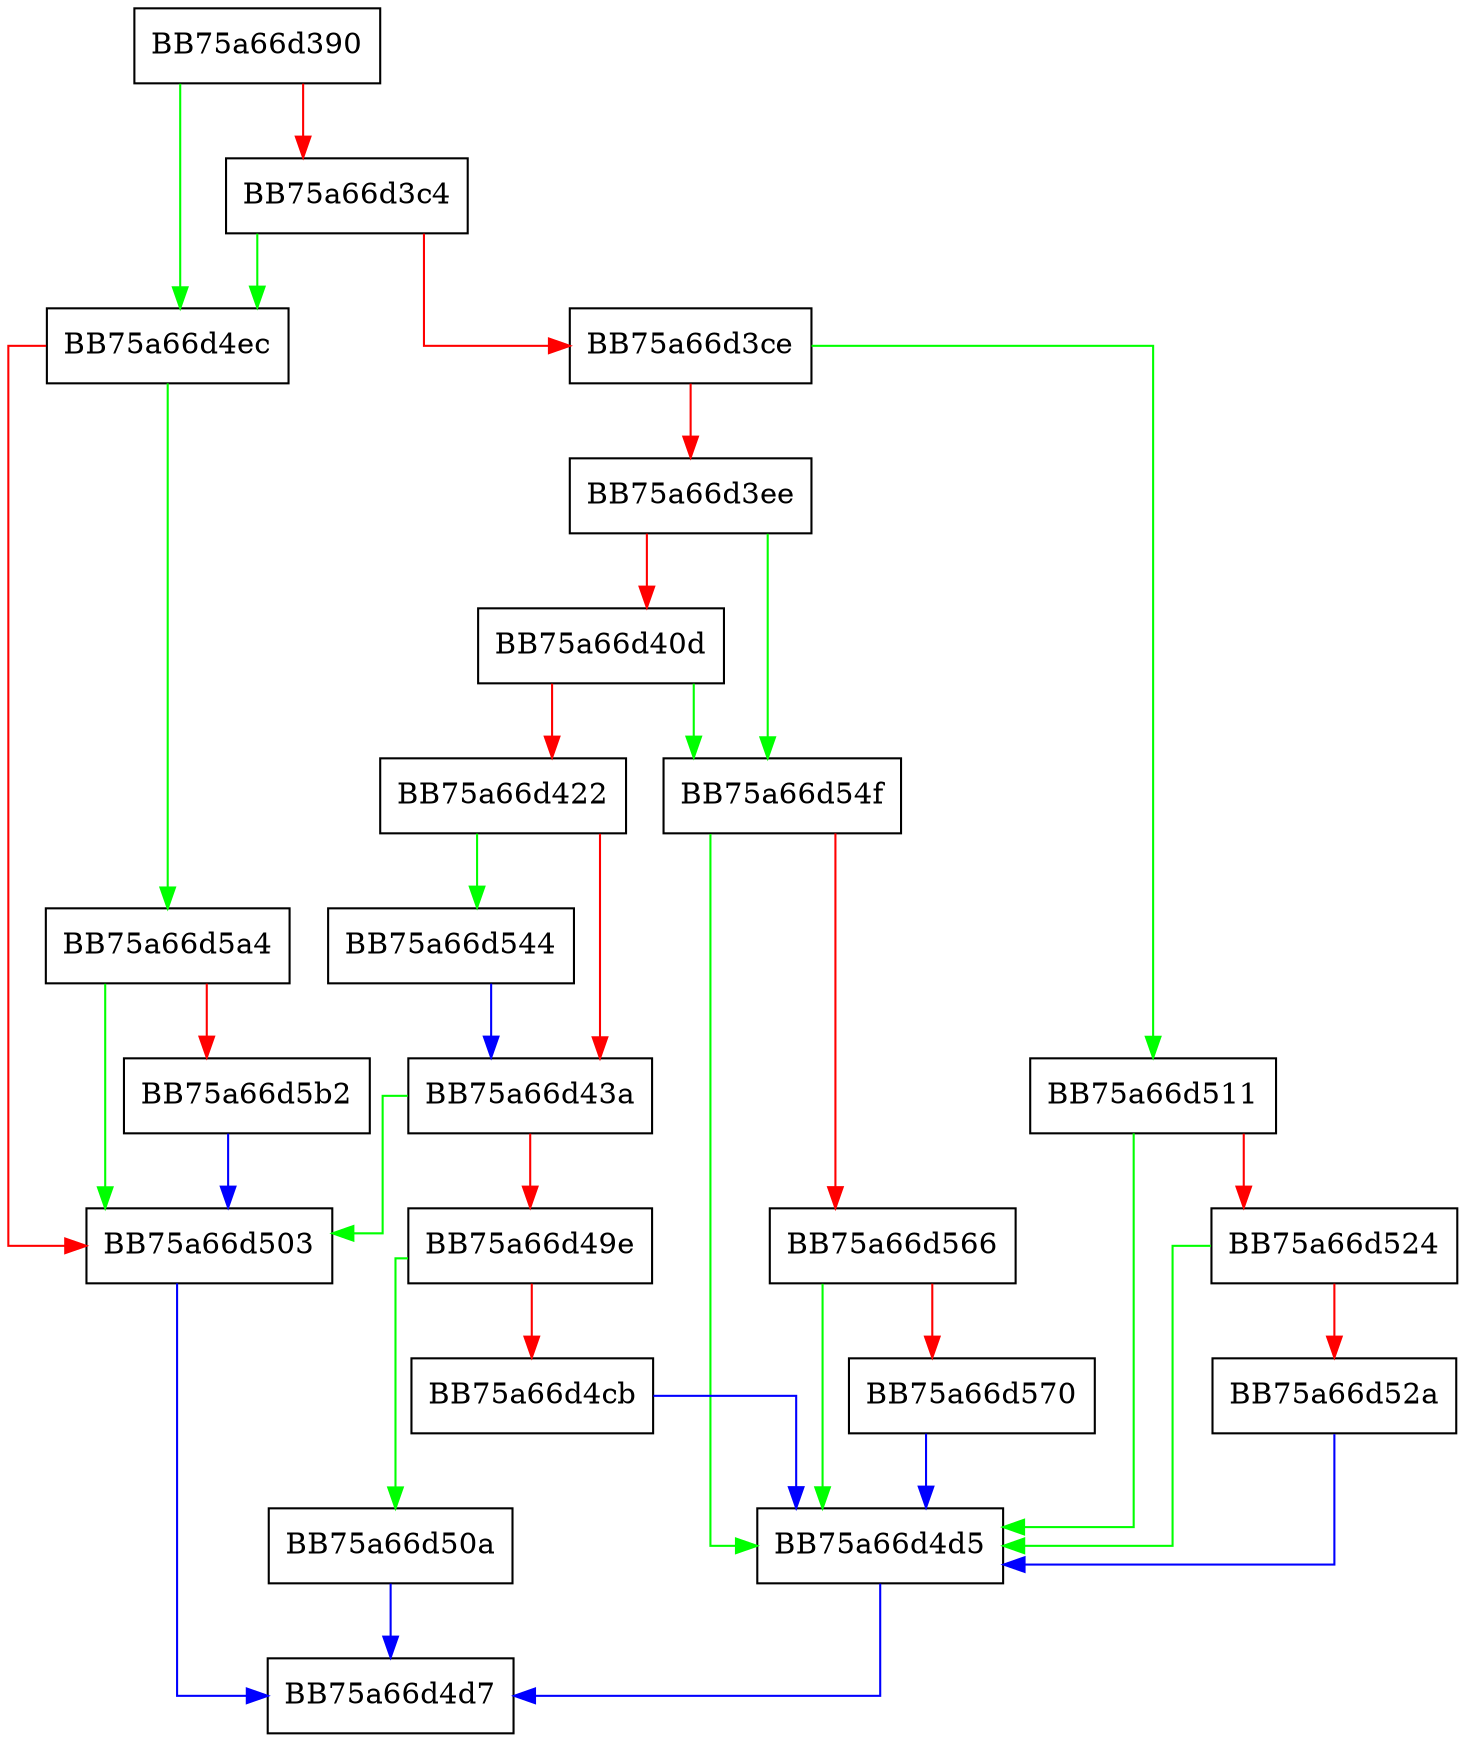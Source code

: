digraph sysclean_push {
  node [shape="box"];
  graph [splines=ortho];
  BB75a66d390 -> BB75a66d4ec [color="green"];
  BB75a66d390 -> BB75a66d3c4 [color="red"];
  BB75a66d3c4 -> BB75a66d4ec [color="green"];
  BB75a66d3c4 -> BB75a66d3ce [color="red"];
  BB75a66d3ce -> BB75a66d511 [color="green"];
  BB75a66d3ce -> BB75a66d3ee [color="red"];
  BB75a66d3ee -> BB75a66d54f [color="green"];
  BB75a66d3ee -> BB75a66d40d [color="red"];
  BB75a66d40d -> BB75a66d54f [color="green"];
  BB75a66d40d -> BB75a66d422 [color="red"];
  BB75a66d422 -> BB75a66d544 [color="green"];
  BB75a66d422 -> BB75a66d43a [color="red"];
  BB75a66d43a -> BB75a66d503 [color="green"];
  BB75a66d43a -> BB75a66d49e [color="red"];
  BB75a66d49e -> BB75a66d50a [color="green"];
  BB75a66d49e -> BB75a66d4cb [color="red"];
  BB75a66d4cb -> BB75a66d4d5 [color="blue"];
  BB75a66d4d5 -> BB75a66d4d7 [color="blue"];
  BB75a66d4ec -> BB75a66d5a4 [color="green"];
  BB75a66d4ec -> BB75a66d503 [color="red"];
  BB75a66d503 -> BB75a66d4d7 [color="blue"];
  BB75a66d50a -> BB75a66d4d7 [color="blue"];
  BB75a66d511 -> BB75a66d4d5 [color="green"];
  BB75a66d511 -> BB75a66d524 [color="red"];
  BB75a66d524 -> BB75a66d4d5 [color="green"];
  BB75a66d524 -> BB75a66d52a [color="red"];
  BB75a66d52a -> BB75a66d4d5 [color="blue"];
  BB75a66d544 -> BB75a66d43a [color="blue"];
  BB75a66d54f -> BB75a66d4d5 [color="green"];
  BB75a66d54f -> BB75a66d566 [color="red"];
  BB75a66d566 -> BB75a66d4d5 [color="green"];
  BB75a66d566 -> BB75a66d570 [color="red"];
  BB75a66d570 -> BB75a66d4d5 [color="blue"];
  BB75a66d5a4 -> BB75a66d503 [color="green"];
  BB75a66d5a4 -> BB75a66d5b2 [color="red"];
  BB75a66d5b2 -> BB75a66d503 [color="blue"];
}
